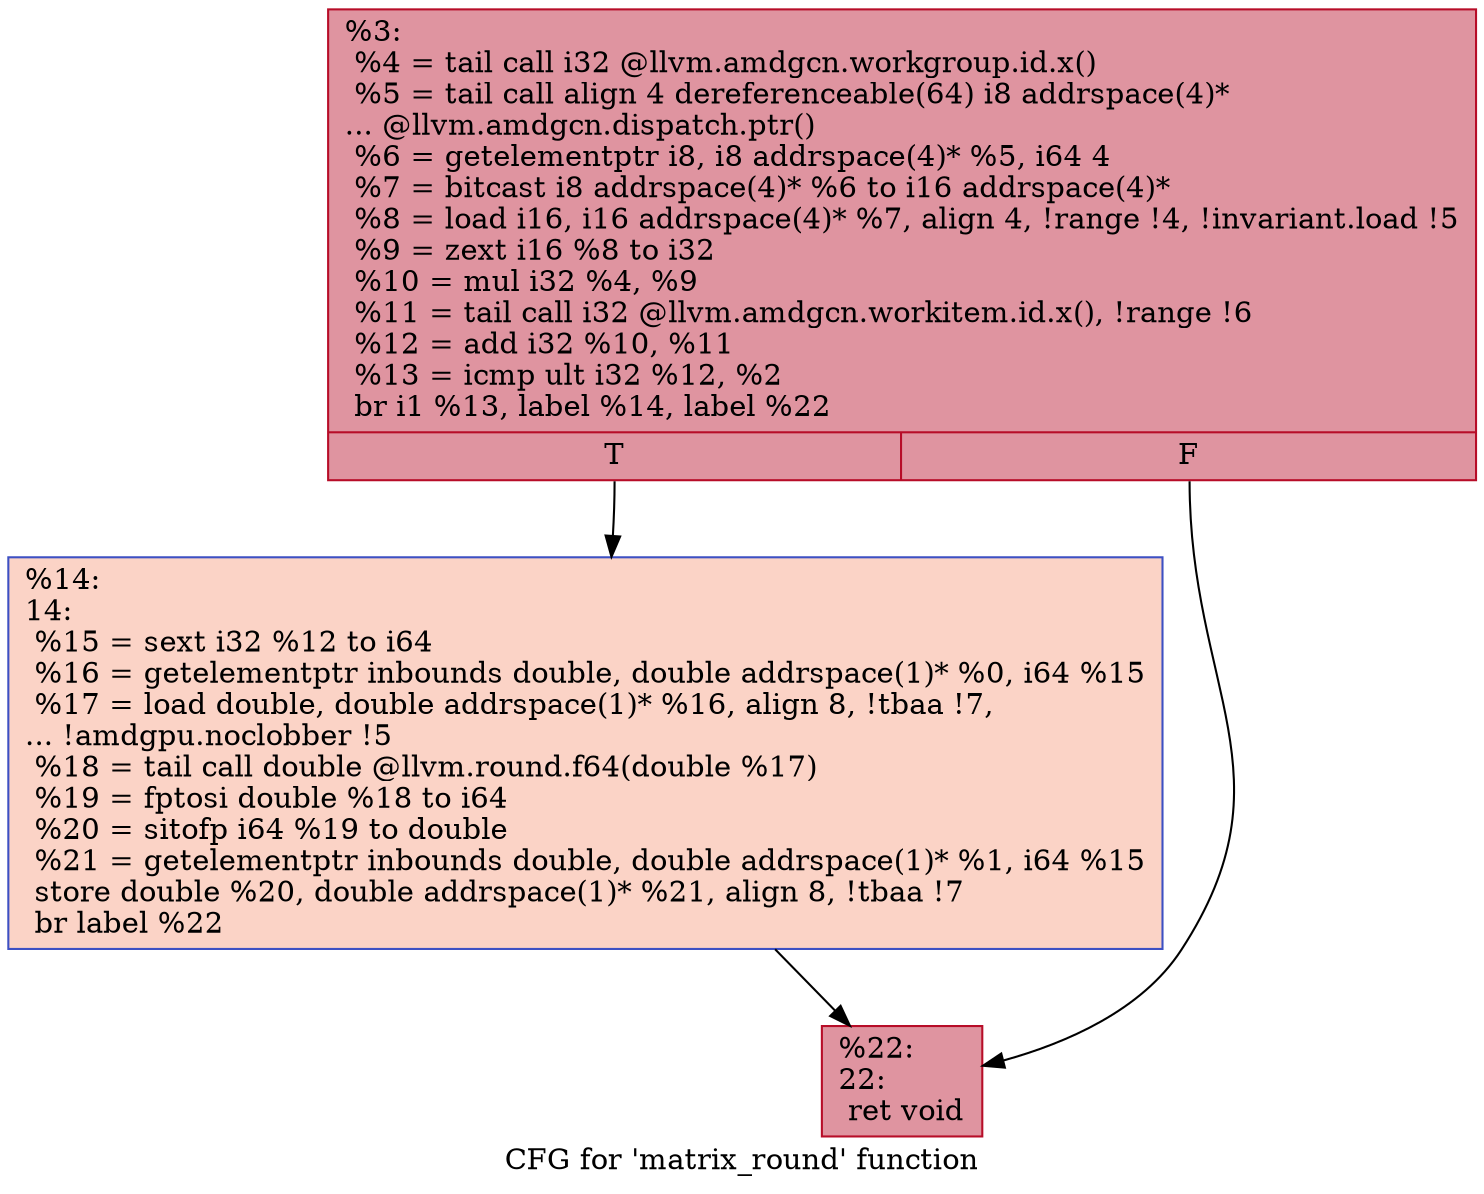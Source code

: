 digraph "CFG for 'matrix_round' function" {
	label="CFG for 'matrix_round' function";

	Node0x5940150 [shape=record,color="#b70d28ff", style=filled, fillcolor="#b70d2870",label="{%3:\l  %4 = tail call i32 @llvm.amdgcn.workgroup.id.x()\l  %5 = tail call align 4 dereferenceable(64) i8 addrspace(4)*\l... @llvm.amdgcn.dispatch.ptr()\l  %6 = getelementptr i8, i8 addrspace(4)* %5, i64 4\l  %7 = bitcast i8 addrspace(4)* %6 to i16 addrspace(4)*\l  %8 = load i16, i16 addrspace(4)* %7, align 4, !range !4, !invariant.load !5\l  %9 = zext i16 %8 to i32\l  %10 = mul i32 %4, %9\l  %11 = tail call i32 @llvm.amdgcn.workitem.id.x(), !range !6\l  %12 = add i32 %10, %11\l  %13 = icmp ult i32 %12, %2\l  br i1 %13, label %14, label %22\l|{<s0>T|<s1>F}}"];
	Node0x5940150:s0 -> Node0x5942060;
	Node0x5940150:s1 -> Node0x59420f0;
	Node0x5942060 [shape=record,color="#3d50c3ff", style=filled, fillcolor="#f59c7d70",label="{%14:\l14:                                               \l  %15 = sext i32 %12 to i64\l  %16 = getelementptr inbounds double, double addrspace(1)* %0, i64 %15\l  %17 = load double, double addrspace(1)* %16, align 8, !tbaa !7,\l... !amdgpu.noclobber !5\l  %18 = tail call double @llvm.round.f64(double %17)\l  %19 = fptosi double %18 to i64\l  %20 = sitofp i64 %19 to double\l  %21 = getelementptr inbounds double, double addrspace(1)* %1, i64 %15\l  store double %20, double addrspace(1)* %21, align 8, !tbaa !7\l  br label %22\l}"];
	Node0x5942060 -> Node0x59420f0;
	Node0x59420f0 [shape=record,color="#b70d28ff", style=filled, fillcolor="#b70d2870",label="{%22:\l22:                                               \l  ret void\l}"];
}
